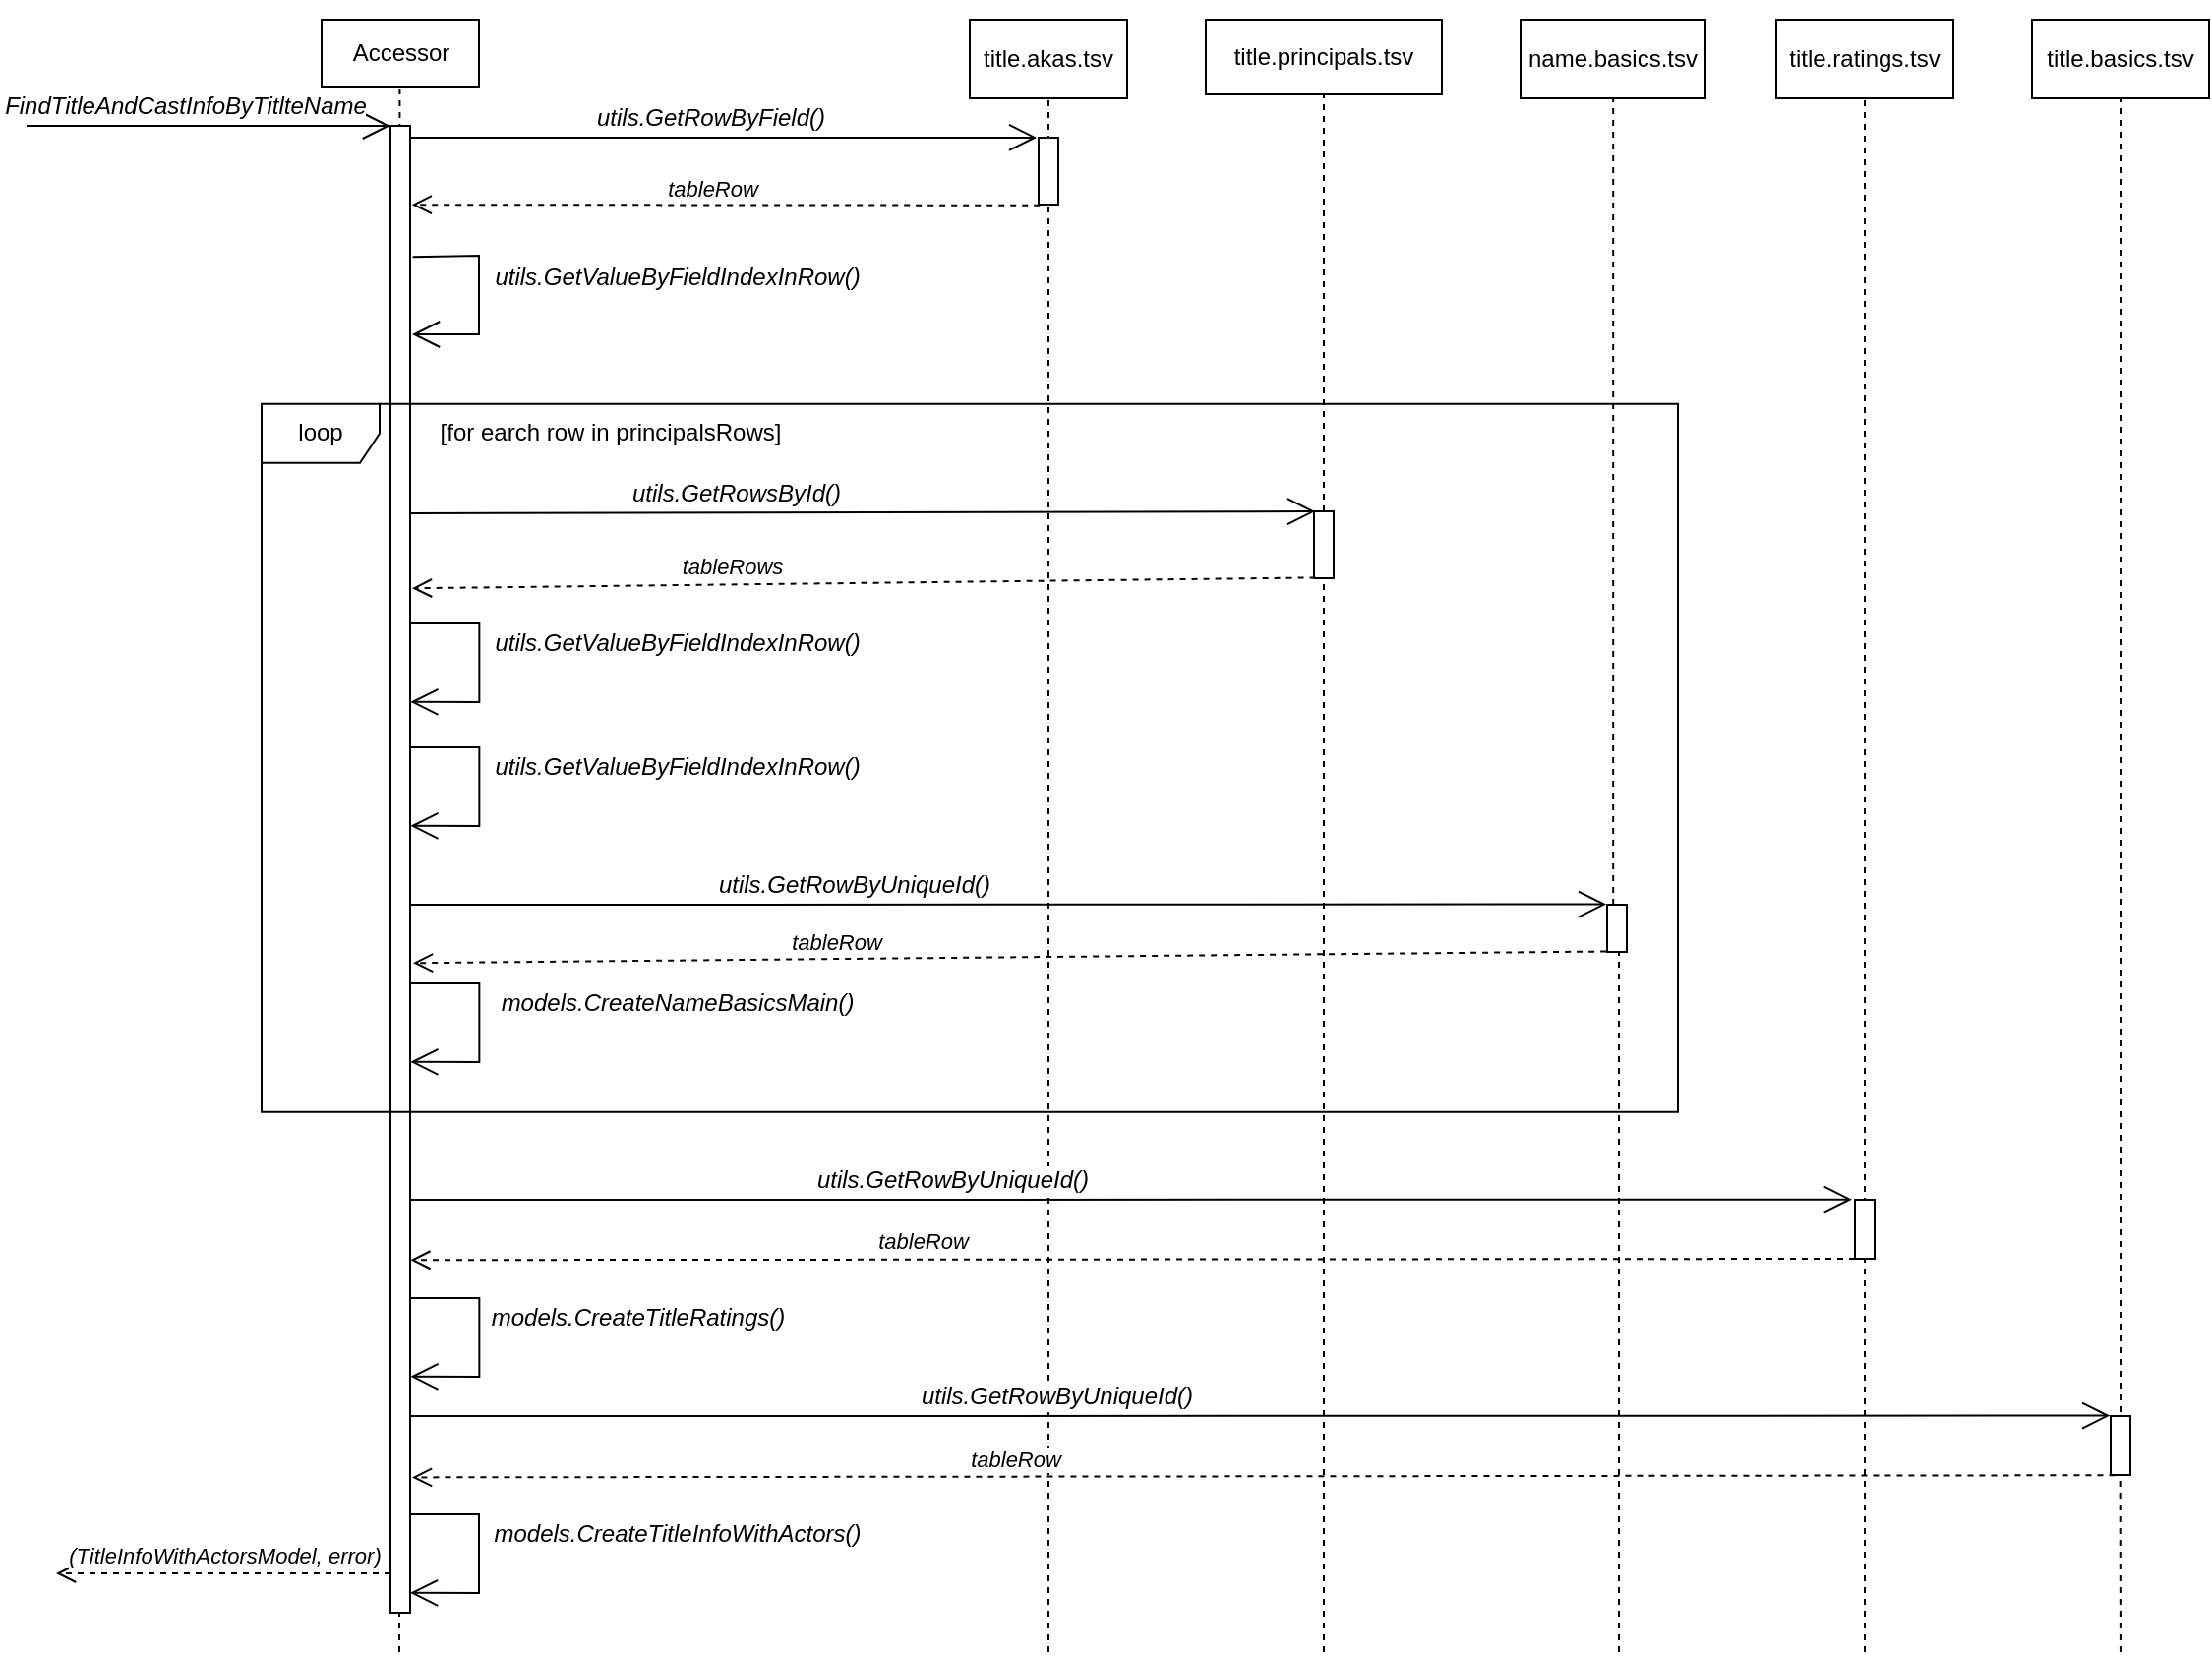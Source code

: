 <mxfile version="20.5.3" type="device"><diagram id="8qvQxkY0noQFzZeMbIhW" name="Page-1"><mxGraphModel dx="1729" dy="1094" grid="1" gridSize="10" guides="1" tooltips="1" connect="1" arrows="1" fold="1" page="1" pageScale="1" pageWidth="827" pageHeight="1169" math="0" shadow="0"><root><mxCell id="0"/><mxCell id="1" parent="0"/><mxCell id="D5rYdcvEK0uhLFlW_xZJ-1" value="" style="endArrow=none;dashed=1;html=1;rounded=0;" parent="1" edge="1"><mxGeometry width="50" height="50" relative="1" as="geometry"><mxPoint x="1954.97" y="870.0" as="sourcePoint"/><mxPoint x="1954.76" y="750" as="targetPoint"/></mxGeometry></mxCell><mxCell id="D5rYdcvEK0uhLFlW_xZJ-2" value="Accessor" style="rounded=0;whiteSpace=wrap;html=1;" parent="1" vertex="1"><mxGeometry x="1040.5" y="40" width="80" height="34" as="geometry"/></mxCell><mxCell id="D5rYdcvEK0uhLFlW_xZJ-3" value="" style="endArrow=none;dashed=1;html=1;rounded=0;startArrow=none;" parent="1" edge="1"><mxGeometry width="50" height="50" relative="1" as="geometry"><mxPoint x="1080" y="870.0" as="sourcePoint"/><mxPoint x="1080.21" y="74" as="targetPoint"/></mxGeometry></mxCell><mxCell id="D5rYdcvEK0uhLFlW_xZJ-4" value="" style="html=1;points=[];perimeter=orthogonalPerimeter;" parent="1" vertex="1"><mxGeometry x="1075.5" y="94" width="10" height="756" as="geometry"/></mxCell><mxCell id="D5rYdcvEK0uhLFlW_xZJ-5" value="&lt;i&gt;(TitleInfoWithActorsModel, error)&lt;/i&gt;" style="html=1;verticalAlign=bottom;endArrow=open;dashed=1;endSize=8;rounded=0;" parent="1" edge="1"><mxGeometry relative="1" as="geometry"><mxPoint x="1075.5" y="830" as="sourcePoint"/><mxPoint x="905.5" y="830" as="targetPoint"/><Array as="points"/></mxGeometry></mxCell><mxCell id="D5rYdcvEK0uhLFlW_xZJ-6" value="" style="endArrow=open;endFill=1;endSize=12;html=1;rounded=0;" parent="1" edge="1"><mxGeometry width="160" relative="1" as="geometry"><mxPoint x="890.5" y="94" as="sourcePoint"/><mxPoint x="1075.5" y="94" as="targetPoint"/></mxGeometry></mxCell><mxCell id="D5rYdcvEK0uhLFlW_xZJ-7" value="&lt;i style=&quot;font-size: 12px; text-align: left;&quot;&gt;FindTitleAndCastInfoByTitlteName&lt;/i&gt;" style="edgeLabel;html=1;align=center;verticalAlign=middle;resizable=0;points=[];" parent="D5rYdcvEK0uhLFlW_xZJ-6" vertex="1" connectable="0"><mxGeometry x="-0.197" relative="1" as="geometry"><mxPoint x="6" y="-10" as="offset"/></mxGeometry></mxCell><mxCell id="D5rYdcvEK0uhLFlW_xZJ-8" value="" style="endArrow=open;endFill=1;endSize=12;html=1;rounded=0;exitX=1.036;exitY=0.008;exitDx=0;exitDy=0;exitPerimeter=0;entryX=-0.091;entryY=-0.001;entryDx=0;entryDy=0;entryPerimeter=0;" parent="1" source="D5rYdcvEK0uhLFlW_xZJ-4" target="D5rYdcvEK0uhLFlW_xZJ-21" edge="1"><mxGeometry width="160" relative="1" as="geometry"><mxPoint x="1085.5" y="104.0" as="sourcePoint"/><mxPoint x="1400" y="100" as="targetPoint"/><Array as="points"/></mxGeometry></mxCell><mxCell id="D5rYdcvEK0uhLFlW_xZJ-9" value="&lt;i style=&quot;font-size: 12px; text-align: left;&quot;&gt;utils.GetRowByField()&lt;/i&gt;" style="edgeLabel;html=1;align=center;verticalAlign=middle;resizable=0;points=[];" parent="D5rYdcvEK0uhLFlW_xZJ-8" vertex="1" connectable="0"><mxGeometry x="-0.197" relative="1" as="geometry"><mxPoint x="24" y="-10" as="offset"/></mxGeometry></mxCell><mxCell id="D5rYdcvEK0uhLFlW_xZJ-10" value="" style="endArrow=open;endFill=1;endSize=12;html=1;rounded=0;exitX=1.081;exitY=0.077;exitDx=0;exitDy=0;exitPerimeter=0;" parent="1" edge="1"><mxGeometry width="160" relative="1" as="geometry"><mxPoint x="1086.81" y="160.672" as="sourcePoint"/><mxPoint x="1086.5" y="200" as="targetPoint"/><Array as="points"><mxPoint x="1120.5" y="160"/><mxPoint x="1120.5" y="200"/></Array></mxGeometry></mxCell><mxCell id="D5rYdcvEK0uhLFlW_xZJ-11" value="&lt;i style=&quot;font-size: 12px; text-align: left;&quot;&gt;utils.GetValueByFieldIndexInRow()&lt;/i&gt;" style="edgeLabel;html=1;align=center;verticalAlign=middle;resizable=0;points=[];" parent="D5rYdcvEK0uhLFlW_xZJ-10" vertex="1" connectable="0"><mxGeometry x="-0.197" relative="1" as="geometry"><mxPoint x="100" y="1" as="offset"/></mxGeometry></mxCell><mxCell id="D5rYdcvEK0uhLFlW_xZJ-12" value="" style="group" parent="1" vertex="1" connectable="0"><mxGeometry x="1654" y="34" width="90" height="540" as="geometry"/></mxCell><mxCell id="D5rYdcvEK0uhLFlW_xZJ-13" value="" style="html=1;points=[];perimeter=orthogonalPerimeter;" parent="D5rYdcvEK0uhLFlW_xZJ-12" vertex="1"><mxGeometry x="40" y="456" width="10" height="24" as="geometry"/></mxCell><mxCell id="D5rYdcvEK0uhLFlW_xZJ-14" value="" style="endArrow=none;dashed=1;html=1;rounded=0;" parent="D5rYdcvEK0uhLFlW_xZJ-12" target="D5rYdcvEK0uhLFlW_xZJ-13" edge="1"><mxGeometry width="50" height="50" relative="1" as="geometry"><mxPoint x="46" y="836" as="sourcePoint"/><mxPoint x="1699" y="74" as="targetPoint"/></mxGeometry></mxCell><mxCell id="D5rYdcvEK0uhLFlW_xZJ-15" value="&lt;i&gt;tableRow&lt;/i&gt;" style="html=1;verticalAlign=bottom;endArrow=open;dashed=1;endSize=8;rounded=0;entryX=1.089;entryY=0.053;entryDx=0;entryDy=0;entryPerimeter=0;exitX=0.06;exitY=1.011;exitDx=0;exitDy=0;exitPerimeter=0;" parent="1" source="D5rYdcvEK0uhLFlW_xZJ-21" target="D5rYdcvEK0uhLFlW_xZJ-4" edge="1"><mxGeometry x="0.046" y="1" relative="1" as="geometry"><mxPoint x="1400" y="130" as="sourcePoint"/><mxPoint x="1085.5" y="133.17" as="targetPoint"/><Array as="points"/><mxPoint as="offset"/></mxGeometry></mxCell><mxCell id="D5rYdcvEK0uhLFlW_xZJ-16" value="" style="endArrow=open;endFill=1;endSize=12;html=1;rounded=0;entryX=0.06;entryY=0.001;entryDx=0;entryDy=0;entryPerimeter=0;" parent="1" target="D5rYdcvEK0uhLFlW_xZJ-26" edge="1"><mxGeometry width="160" relative="1" as="geometry"><mxPoint x="1085.67" y="291" as="sourcePoint"/><mxPoint x="1550.17" y="291" as="targetPoint"/><Array as="points"/></mxGeometry></mxCell><mxCell id="D5rYdcvEK0uhLFlW_xZJ-17" value="&lt;i style=&quot;font-size: 12px; text-align: left;&quot;&gt;utils.GetRowsById()&lt;/i&gt;" style="edgeLabel;html=1;align=center;verticalAlign=middle;resizable=0;points=[];" parent="D5rYdcvEK0uhLFlW_xZJ-16" vertex="1" connectable="0"><mxGeometry x="-0.197" relative="1" as="geometry"><mxPoint x="-19" y="-10" as="offset"/></mxGeometry></mxCell><mxCell id="D5rYdcvEK0uhLFlW_xZJ-18" value="" style="group" parent="1" vertex="1" connectable="0"><mxGeometry x="1370" y="34" width="415" height="561.36" as="geometry"/></mxCell><mxCell id="D5rYdcvEK0uhLFlW_xZJ-19" value="title.akas.tsv" style="rounded=0;whiteSpace=wrap;html=1;" parent="D5rYdcvEK0uhLFlW_xZJ-18" vertex="1"><mxGeometry y="6" width="80" height="40" as="geometry"/></mxCell><mxCell id="D5rYdcvEK0uhLFlW_xZJ-20" value="" style="endArrow=none;dashed=1;html=1;rounded=0;" parent="D5rYdcvEK0uhLFlW_xZJ-18" target="D5rYdcvEK0uhLFlW_xZJ-19" edge="1"><mxGeometry width="50" height="50" relative="1" as="geometry"><mxPoint x="40" y="836" as="sourcePoint"/><mxPoint x="60" y="60" as="targetPoint"/></mxGeometry></mxCell><mxCell id="D5rYdcvEK0uhLFlW_xZJ-21" value="&lt;span style=&quot;color: rgba(0, 0, 0, 0); font-family: monospace; font-size: 0px; text-align: start;&quot;&gt;%3CmxGraphModel%3E%3Croot%3E%3CmxCell%20id%3D%220%22%2F%3E%3CmxCell%20id%3D%221%22%20parent%3D%220%22%2F%3E%3CmxCell%20id%3D%222%22%20value%3D%22%22%20style%3D%22html%3D1%3Bpoints%3D%5B%5D%3Bperimeter%3DorthogonalPerimeter%3B%22%20vertex%3D%221%22%20parent%3D%221%22%3E%3CmxGeometry%20x%3D%221545%22%20y%3D%22290%22%20width%3D%2210%22%20height%3D%2234%22%20as%3D%22geometry%22%2F%3E%3C%2FmxCell%3E%3C%2Froot%3E%3C%2FmxGraphModel%3E&lt;/span&gt;" style="html=1;points=[];perimeter=orthogonalPerimeter;" parent="D5rYdcvEK0uhLFlW_xZJ-18" vertex="1"><mxGeometry x="35" y="66" width="10" height="34" as="geometry"/></mxCell><mxCell id="D5rYdcvEK0uhLFlW_xZJ-22" value="name.basics.tsv" style="rounded=0;whiteSpace=wrap;html=1;" parent="D5rYdcvEK0uhLFlW_xZJ-18" vertex="1"><mxGeometry x="280" y="6" width="94" height="40" as="geometry"/></mxCell><mxCell id="D5rYdcvEK0uhLFlW_xZJ-23" value="" style="group" parent="1" vertex="1" connectable="0"><mxGeometry x="1490" y="34" width="270" height="561.36" as="geometry"/></mxCell><mxCell id="D5rYdcvEK0uhLFlW_xZJ-24" value="title.principals.tsv" style="rounded=0;whiteSpace=wrap;html=1;" parent="D5rYdcvEK0uhLFlW_xZJ-23" vertex="1"><mxGeometry y="6" width="120" height="38" as="geometry"/></mxCell><mxCell id="D5rYdcvEK0uhLFlW_xZJ-25" value="" style="endArrow=none;dashed=1;html=1;rounded=0;startArrow=none;" parent="D5rYdcvEK0uhLFlW_xZJ-23" source="D5rYdcvEK0uhLFlW_xZJ-26" target="D5rYdcvEK0uhLFlW_xZJ-24" edge="1"><mxGeometry width="50" height="50" relative="1" as="geometry"><mxPoint x="60" y="540" as="sourcePoint"/><mxPoint x="140" y="100" as="targetPoint"/></mxGeometry></mxCell><mxCell id="D5rYdcvEK0uhLFlW_xZJ-26" value="" style="html=1;points=[];perimeter=orthogonalPerimeter;" parent="D5rYdcvEK0uhLFlW_xZJ-23" vertex="1"><mxGeometry x="55" y="256" width="10" height="34" as="geometry"/></mxCell><mxCell id="D5rYdcvEK0uhLFlW_xZJ-27" value="" style="endArrow=none;dashed=1;html=1;rounded=0;" parent="D5rYdcvEK0uhLFlW_xZJ-23" target="D5rYdcvEK0uhLFlW_xZJ-26" edge="1"><mxGeometry width="50" height="50" relative="1" as="geometry"><mxPoint x="60" y="836" as="sourcePoint"/><mxPoint x="1550.0" y="74" as="targetPoint"/><Array as="points"><mxPoint x="60" y="676"/></Array></mxGeometry></mxCell><mxCell id="D5rYdcvEK0uhLFlW_xZJ-28" value="" style="group" parent="D5rYdcvEK0uhLFlW_xZJ-23" vertex="1" connectable="0"><mxGeometry x="-480" y="196" width="720" height="365.36" as="geometry"/></mxCell><mxCell id="D5rYdcvEK0uhLFlW_xZJ-29" value="" style="group" parent="D5rYdcvEK0uhLFlW_xZJ-28" vertex="1" connectable="0"><mxGeometry y="5.357" width="720" height="360.003" as="geometry"/></mxCell><mxCell id="D5rYdcvEK0uhLFlW_xZJ-30" value="loop" style="shape=umlFrame;whiteSpace=wrap;html=1;" parent="D5rYdcvEK0uhLFlW_xZJ-29" vertex="1"><mxGeometry y="0.003" width="720" height="360" as="geometry"/></mxCell><mxCell id="D5rYdcvEK0uhLFlW_xZJ-31" value="[for earch row in principalsRows]" style="text;html=1;align=center;verticalAlign=middle;resizable=0;points=[];autosize=1;strokeColor=none;fillColor=none;" parent="D5rYdcvEK0uhLFlW_xZJ-29" vertex="1"><mxGeometry x="77.28" width="200" height="30" as="geometry"/></mxCell><mxCell id="D5rYdcvEK0uhLFlW_xZJ-32" value="&lt;i&gt;tableRows&lt;/i&gt;" style="html=1;verticalAlign=bottom;endArrow=open;dashed=1;endSize=8;rounded=0;exitX=0.079;exitY=0.991;exitDx=0;exitDy=0;exitPerimeter=0;entryX=1.1;entryY=0.311;entryDx=0;entryDy=0;entryPerimeter=0;" parent="1" source="D5rYdcvEK0uhLFlW_xZJ-26" target="D5rYdcvEK0uhLFlW_xZJ-4" edge="1"><mxGeometry x="0.292" relative="1" as="geometry"><mxPoint x="1540" y="320" as="sourcePoint"/><mxPoint x="1090" y="324" as="targetPoint"/><Array as="points"/><mxPoint as="offset"/></mxGeometry></mxCell><mxCell id="D5rYdcvEK0uhLFlW_xZJ-33" value="" style="endArrow=open;endFill=1;endSize=12;html=1;rounded=0;entryX=1;entryY=0.798;entryDx=0;entryDy=0;entryPerimeter=0;" parent="1" edge="1"><mxGeometry width="160" relative="1" as="geometry"><mxPoint x="1085.67" y="347" as="sourcePoint"/><mxPoint x="1085.67" y="386.9" as="targetPoint"/><Array as="points"><mxPoint x="1120.67" y="347"/><mxPoint x="1120.67" y="387"/></Array></mxGeometry></mxCell><mxCell id="D5rYdcvEK0uhLFlW_xZJ-34" value="&lt;i style=&quot;font-size: 12px; text-align: left;&quot;&gt;utils.GetValueByFieldIndexInRow()&lt;/i&gt;" style="edgeLabel;html=1;align=center;verticalAlign=middle;resizable=0;points=[];" parent="D5rYdcvEK0uhLFlW_xZJ-33" vertex="1" connectable="0"><mxGeometry x="-0.197" relative="1" as="geometry"><mxPoint x="100" y="1" as="offset"/></mxGeometry></mxCell><mxCell id="D5rYdcvEK0uhLFlW_xZJ-35" value="" style="endArrow=open;endFill=1;endSize=12;html=1;rounded=0;entryX=1;entryY=0.798;entryDx=0;entryDy=0;entryPerimeter=0;" parent="1" edge="1"><mxGeometry width="160" relative="1" as="geometry"><mxPoint x="1085.67" y="410" as="sourcePoint"/><mxPoint x="1085.67" y="449.9" as="targetPoint"/><Array as="points"><mxPoint x="1120.67" y="410"/><mxPoint x="1120.67" y="450"/></Array></mxGeometry></mxCell><mxCell id="D5rYdcvEK0uhLFlW_xZJ-36" value="&lt;i style=&quot;font-size: 12px; text-align: left;&quot;&gt;utils.GetValueByFieldIndexInRow()&lt;/i&gt;" style="edgeLabel;html=1;align=center;verticalAlign=middle;resizable=0;points=[];" parent="D5rYdcvEK0uhLFlW_xZJ-35" vertex="1" connectable="0"><mxGeometry x="-0.197" relative="1" as="geometry"><mxPoint x="100" y="1" as="offset"/></mxGeometry></mxCell><mxCell id="D5rYdcvEK0uhLFlW_xZJ-37" value="" style="endArrow=open;endFill=1;endSize=12;html=1;rounded=0;exitX=0.993;exitY=0.514;exitDx=0;exitDy=0;exitPerimeter=0;entryX=-0.044;entryY=-0.01;entryDx=0;entryDy=0;entryPerimeter=0;" parent="1" target="D5rYdcvEK0uhLFlW_xZJ-13" edge="1"><mxGeometry width="160" relative="1" as="geometry"><mxPoint x="1085.67" y="490.03" as="sourcePoint"/><mxPoint x="1680" y="490" as="targetPoint"/><Array as="points"/></mxGeometry></mxCell><mxCell id="D5rYdcvEK0uhLFlW_xZJ-38" value="&lt;i style=&quot;font-size: 12px; text-align: left;&quot;&gt;utils.GetRowByUniqueId()&lt;/i&gt;" style="edgeLabel;html=1;align=center;verticalAlign=middle;resizable=0;points=[];" parent="D5rYdcvEK0uhLFlW_xZJ-37" vertex="1" connectable="0"><mxGeometry x="-0.197" relative="1" as="geometry"><mxPoint x="-19" y="-10" as="offset"/></mxGeometry></mxCell><mxCell id="D5rYdcvEK0uhLFlW_xZJ-39" value="" style="endArrow=open;endFill=1;endSize=12;html=1;rounded=0;entryX=1;entryY=0.798;entryDx=0;entryDy=0;entryPerimeter=0;" parent="1" edge="1"><mxGeometry width="160" relative="1" as="geometry"><mxPoint x="1085.67" y="530" as="sourcePoint"/><mxPoint x="1085.67" y="569.9" as="targetPoint"/><Array as="points"><mxPoint x="1120.67" y="530"/><mxPoint x="1120.67" y="570"/></Array></mxGeometry></mxCell><mxCell id="D5rYdcvEK0uhLFlW_xZJ-40" value="&lt;i style=&quot;font-size: 12px; text-align: left;&quot;&gt;models.CreateNameBasicsMain()&lt;/i&gt;" style="edgeLabel;html=1;align=center;verticalAlign=middle;resizable=0;points=[];" parent="D5rYdcvEK0uhLFlW_xZJ-39" vertex="1" connectable="0"><mxGeometry x="-0.197" relative="1" as="geometry"><mxPoint x="100" y="1" as="offset"/></mxGeometry></mxCell><mxCell id="D5rYdcvEK0uhLFlW_xZJ-41" value="" style="group" parent="1" vertex="1" connectable="0"><mxGeometry x="1780" y="30" width="90" height="840" as="geometry"/></mxCell><mxCell id="D5rYdcvEK0uhLFlW_xZJ-42" value="title.ratings.tsv" style="rounded=0;whiteSpace=wrap;html=1;" parent="D5rYdcvEK0uhLFlW_xZJ-41" vertex="1"><mxGeometry y="10" width="90" height="40" as="geometry"/></mxCell><mxCell id="D5rYdcvEK0uhLFlW_xZJ-43" value="" style="endArrow=none;dashed=1;html=1;rounded=0;" parent="D5rYdcvEK0uhLFlW_xZJ-41" target="D5rYdcvEK0uhLFlW_xZJ-42" edge="1"><mxGeometry width="50" height="50" relative="1" as="geometry"><mxPoint x="45" y="840" as="sourcePoint"/><mxPoint x="105" y="155.556" as="targetPoint"/></mxGeometry></mxCell><mxCell id="D5rYdcvEK0uhLFlW_xZJ-44" value="&lt;span style=&quot;color: rgba(0, 0, 0, 0); font-family: monospace; font-size: 0px; text-align: start;&quot;&gt;%3CmxGraphModel%3E%3Croot%3E%3CmxCell%20id%3D%220%22%2F%3E%3CmxCell%20id%3D%221%22%20parent%3D%220%22%2F%3E%3CmxCell%20id%3D%222%22%20value%3D%22%22%20style%3D%22html%3D1%3Bpoints%3D%5B%5D%3Bperimeter%3DorthogonalPerimeter%3B%22%20vertex%3D%221%22%20parent%3D%221%22%3E%3CmxGeometry%20x%3D%221545%22%20y%3D%22290%22%20width%3D%2210%22%20height%3D%2234%22%20as%3D%22geometry%22%2F%3E%3C%2FmxCell%3E%3C%2Froot%3E%3C%2FmxGraphModel%3E&lt;/span&gt;" style="html=1;points=[];perimeter=orthogonalPerimeter;" parent="D5rYdcvEK0uhLFlW_xZJ-41" vertex="1"><mxGeometry x="40" y="610" width="10" height="30" as="geometry"/></mxCell><mxCell id="D5rYdcvEK0uhLFlW_xZJ-45" value="" style="endArrow=open;endFill=1;endSize=12;html=1;rounded=0;exitX=0.993;exitY=0.514;exitDx=0;exitDy=0;exitPerimeter=0;entryX=-0.153;entryY=-0.006;entryDx=0;entryDy=0;entryPerimeter=0;" parent="1" target="D5rYdcvEK0uhLFlW_xZJ-44" edge="1"><mxGeometry width="160" relative="1" as="geometry"><mxPoint x="1085.67" y="640.03" as="sourcePoint"/><mxPoint x="1830" y="640" as="targetPoint"/><Array as="points"/></mxGeometry></mxCell><mxCell id="D5rYdcvEK0uhLFlW_xZJ-46" value="&lt;i style=&quot;font-size: 12px; text-align: left;&quot;&gt;utils.GetRowByUniqueId()&lt;/i&gt;" style="edgeLabel;html=1;align=center;verticalAlign=middle;resizable=0;points=[];" parent="D5rYdcvEK0uhLFlW_xZJ-45" vertex="1" connectable="0"><mxGeometry x="-0.197" relative="1" as="geometry"><mxPoint x="-19" y="-10" as="offset"/></mxGeometry></mxCell><mxCell id="D5rYdcvEK0uhLFlW_xZJ-47" value="&lt;i&gt;tableRow&lt;/i&gt;" style="html=1;verticalAlign=bottom;endArrow=open;dashed=1;endSize=8;rounded=0;entryX=1.07;entryY=0.099;entryDx=0;entryDy=0;entryPerimeter=0;" parent="1" edge="1"><mxGeometry x="0.292" relative="1" as="geometry"><mxPoint x="1820" y="670" as="sourcePoint"/><mxPoint x="1085.67" y="670.63" as="targetPoint"/><Array as="points"/><mxPoint as="offset"/></mxGeometry></mxCell><mxCell id="D5rYdcvEK0uhLFlW_xZJ-48" value="" style="endArrow=open;endFill=1;endSize=12;html=1;rounded=0;entryX=1;entryY=0.798;entryDx=0;entryDy=0;entryPerimeter=0;" parent="1" edge="1"><mxGeometry width="160" relative="1" as="geometry"><mxPoint x="1085.67" y="690" as="sourcePoint"/><mxPoint x="1085.67" y="729.9" as="targetPoint"/><Array as="points"><mxPoint x="1120.67" y="690"/><mxPoint x="1120.67" y="730"/></Array></mxGeometry></mxCell><mxCell id="D5rYdcvEK0uhLFlW_xZJ-49" value="&lt;i style=&quot;font-size: 12px; text-align: left;&quot;&gt;models.CreateTitleRatings()&lt;/i&gt;" style="edgeLabel;html=1;align=center;verticalAlign=middle;resizable=0;points=[];" parent="D5rYdcvEK0uhLFlW_xZJ-48" vertex="1" connectable="0"><mxGeometry x="-0.197" relative="1" as="geometry"><mxPoint x="80" y="1" as="offset"/></mxGeometry></mxCell><mxCell id="D5rYdcvEK0uhLFlW_xZJ-50" value="" style="endArrow=open;endFill=1;endSize=12;html=1;rounded=0;exitX=0.993;exitY=0.514;exitDx=0;exitDy=0;exitPerimeter=0;entryX=-0.038;entryY=-0.007;entryDx=0;entryDy=0;entryPerimeter=0;" parent="1" edge="1" target="D5rYdcvEK0uhLFlW_xZJ-59"><mxGeometry width="160" relative="1" as="geometry"><mxPoint x="1085.67" y="750.03" as="sourcePoint"/><mxPoint x="1970.17" y="750" as="targetPoint"/><Array as="points"/></mxGeometry></mxCell><mxCell id="D5rYdcvEK0uhLFlW_xZJ-51" value="&lt;i style=&quot;font-size: 12px; text-align: left;&quot;&gt;utils.GetRowByUniqueId()&lt;/i&gt;" style="edgeLabel;html=1;align=center;verticalAlign=middle;resizable=0;points=[];" parent="D5rYdcvEK0uhLFlW_xZJ-50" vertex="1" connectable="0"><mxGeometry x="-0.197" relative="1" as="geometry"><mxPoint x="-19" y="-10" as="offset"/></mxGeometry></mxCell><mxCell id="D5rYdcvEK0uhLFlW_xZJ-52" value="&lt;i&gt;tableRow&lt;/i&gt;" style="html=1;verticalAlign=bottom;endArrow=open;dashed=1;endSize=8;rounded=0;entryX=1.1;entryY=0.909;entryDx=0;entryDy=0;entryPerimeter=0;exitX=0.222;exitY=1.004;exitDx=0;exitDy=0;exitPerimeter=0;" parent="1" source="D5rYdcvEK0uhLFlW_xZJ-59" target="D5rYdcvEK0uhLFlW_xZJ-4" edge="1"><mxGeometry x="0.292" relative="1" as="geometry"><mxPoint x="1960" y="780" as="sourcePoint"/><mxPoint x="1085.67" y="770.0" as="targetPoint"/><Array as="points"/><mxPoint as="offset"/></mxGeometry></mxCell><mxCell id="D5rYdcvEK0uhLFlW_xZJ-53" value="" style="group" parent="1" vertex="1" connectable="0"><mxGeometry x="1910" y="30" width="90" height="730" as="geometry"/></mxCell><mxCell id="D5rYdcvEK0uhLFlW_xZJ-54" value="title.basics.tsv" style="rounded=0;whiteSpace=wrap;html=1;" parent="D5rYdcvEK0uhLFlW_xZJ-53" vertex="1"><mxGeometry y="10" width="90" height="40" as="geometry"/></mxCell><mxCell id="D5rYdcvEK0uhLFlW_xZJ-55" value="" style="endArrow=none;dashed=1;html=1;rounded=0;" parent="D5rYdcvEK0uhLFlW_xZJ-53" target="D5rYdcvEK0uhLFlW_xZJ-54" edge="1"><mxGeometry width="50" height="50" relative="1" as="geometry"><mxPoint x="45" y="730" as="sourcePoint"/><mxPoint x="105" y="135.185" as="targetPoint"/></mxGeometry></mxCell><mxCell id="D5rYdcvEK0uhLFlW_xZJ-56" value="" style="endArrow=open;endFill=1;endSize=12;html=1;rounded=0;entryX=1;entryY=0.798;entryDx=0;entryDy=0;entryPerimeter=0;" parent="1" edge="1"><mxGeometry width="160" relative="1" as="geometry"><mxPoint x="1085.5" y="800" as="sourcePoint"/><mxPoint x="1085.5" y="839.9" as="targetPoint"/><Array as="points"><mxPoint x="1120.5" y="800"/><mxPoint x="1120.5" y="840"/></Array></mxGeometry></mxCell><mxCell id="D5rYdcvEK0uhLFlW_xZJ-57" value="&lt;i style=&quot;font-size: 12px; text-align: left;&quot;&gt;models.CreateTitleInfoWithActors()&lt;/i&gt;" style="edgeLabel;html=1;align=center;verticalAlign=middle;resizable=0;points=[];" parent="D5rYdcvEK0uhLFlW_xZJ-56" vertex="1" connectable="0"><mxGeometry x="-0.197" relative="1" as="geometry"><mxPoint x="100" y="1" as="offset"/></mxGeometry></mxCell><mxCell id="D5rYdcvEK0uhLFlW_xZJ-58" value="&lt;i&gt;tableRow&lt;/i&gt;" style="html=1;verticalAlign=bottom;endArrow=open;dashed=1;endSize=8;rounded=0;exitX=-0.044;exitY=0.99;exitDx=0;exitDy=0;exitPerimeter=0;entryX=1.15;entryY=0.563;entryDx=0;entryDy=0;entryPerimeter=0;" parent="1" source="D5rYdcvEK0uhLFlW_xZJ-13" target="D5rYdcvEK0uhLFlW_xZJ-4" edge="1"><mxGeometry x="0.292" relative="1" as="geometry"><mxPoint x="1680" y="510" as="sourcePoint"/><mxPoint x="1090" y="520" as="targetPoint"/><Array as="points"/><mxPoint as="offset"/></mxGeometry></mxCell><mxCell id="D5rYdcvEK0uhLFlW_xZJ-59" value="&lt;span style=&quot;color: rgba(0, 0, 0, 0); font-family: monospace; font-size: 0px; text-align: start;&quot;&gt;%3CmxGraphModel%3E%3Croot%3E%3CmxCell%20id%3D%220%22%2F%3E%3CmxCell%20id%3D%221%22%20parent%3D%220%22%2F%3E%3CmxCell%20id%3D%222%22%20value%3D%22%22%20style%3D%22html%3D1%3Bpoints%3D%5B%5D%3Bperimeter%3DorthogonalPerimeter%3B%22%20vertex%3D%221%22%20parent%3D%221%22%3E%3CmxGeometry%20x%3D%221545%22%20y%3D%22290%22%20width%3D%2210%22%20height%3D%2234%22%20as%3D%22geometry%22%2F%3E%3C%2FmxCell%3E%3C%2Froot%3E%3C%2FmxGraphModel%3E&lt;/span&gt;" style="html=1;points=[];perimeter=orthogonalPerimeter;" parent="1" vertex="1"><mxGeometry x="1950" y="750" width="10" height="30" as="geometry"/></mxCell><mxCell id="D5rYdcvEK0uhLFlW_xZJ-60" value="" style="endArrow=none;dashed=1;html=1;rounded=0;startArrow=none;" parent="1" source="D5rYdcvEK0uhLFlW_xZJ-13" target="D5rYdcvEK0uhLFlW_xZJ-22" edge="1"><mxGeometry width="50" height="50" relative="1" as="geometry"><mxPoint x="1699" y="574" as="sourcePoint"/><mxPoint x="1759" y="134" as="targetPoint"/></mxGeometry></mxCell></root></mxGraphModel></diagram></mxfile>